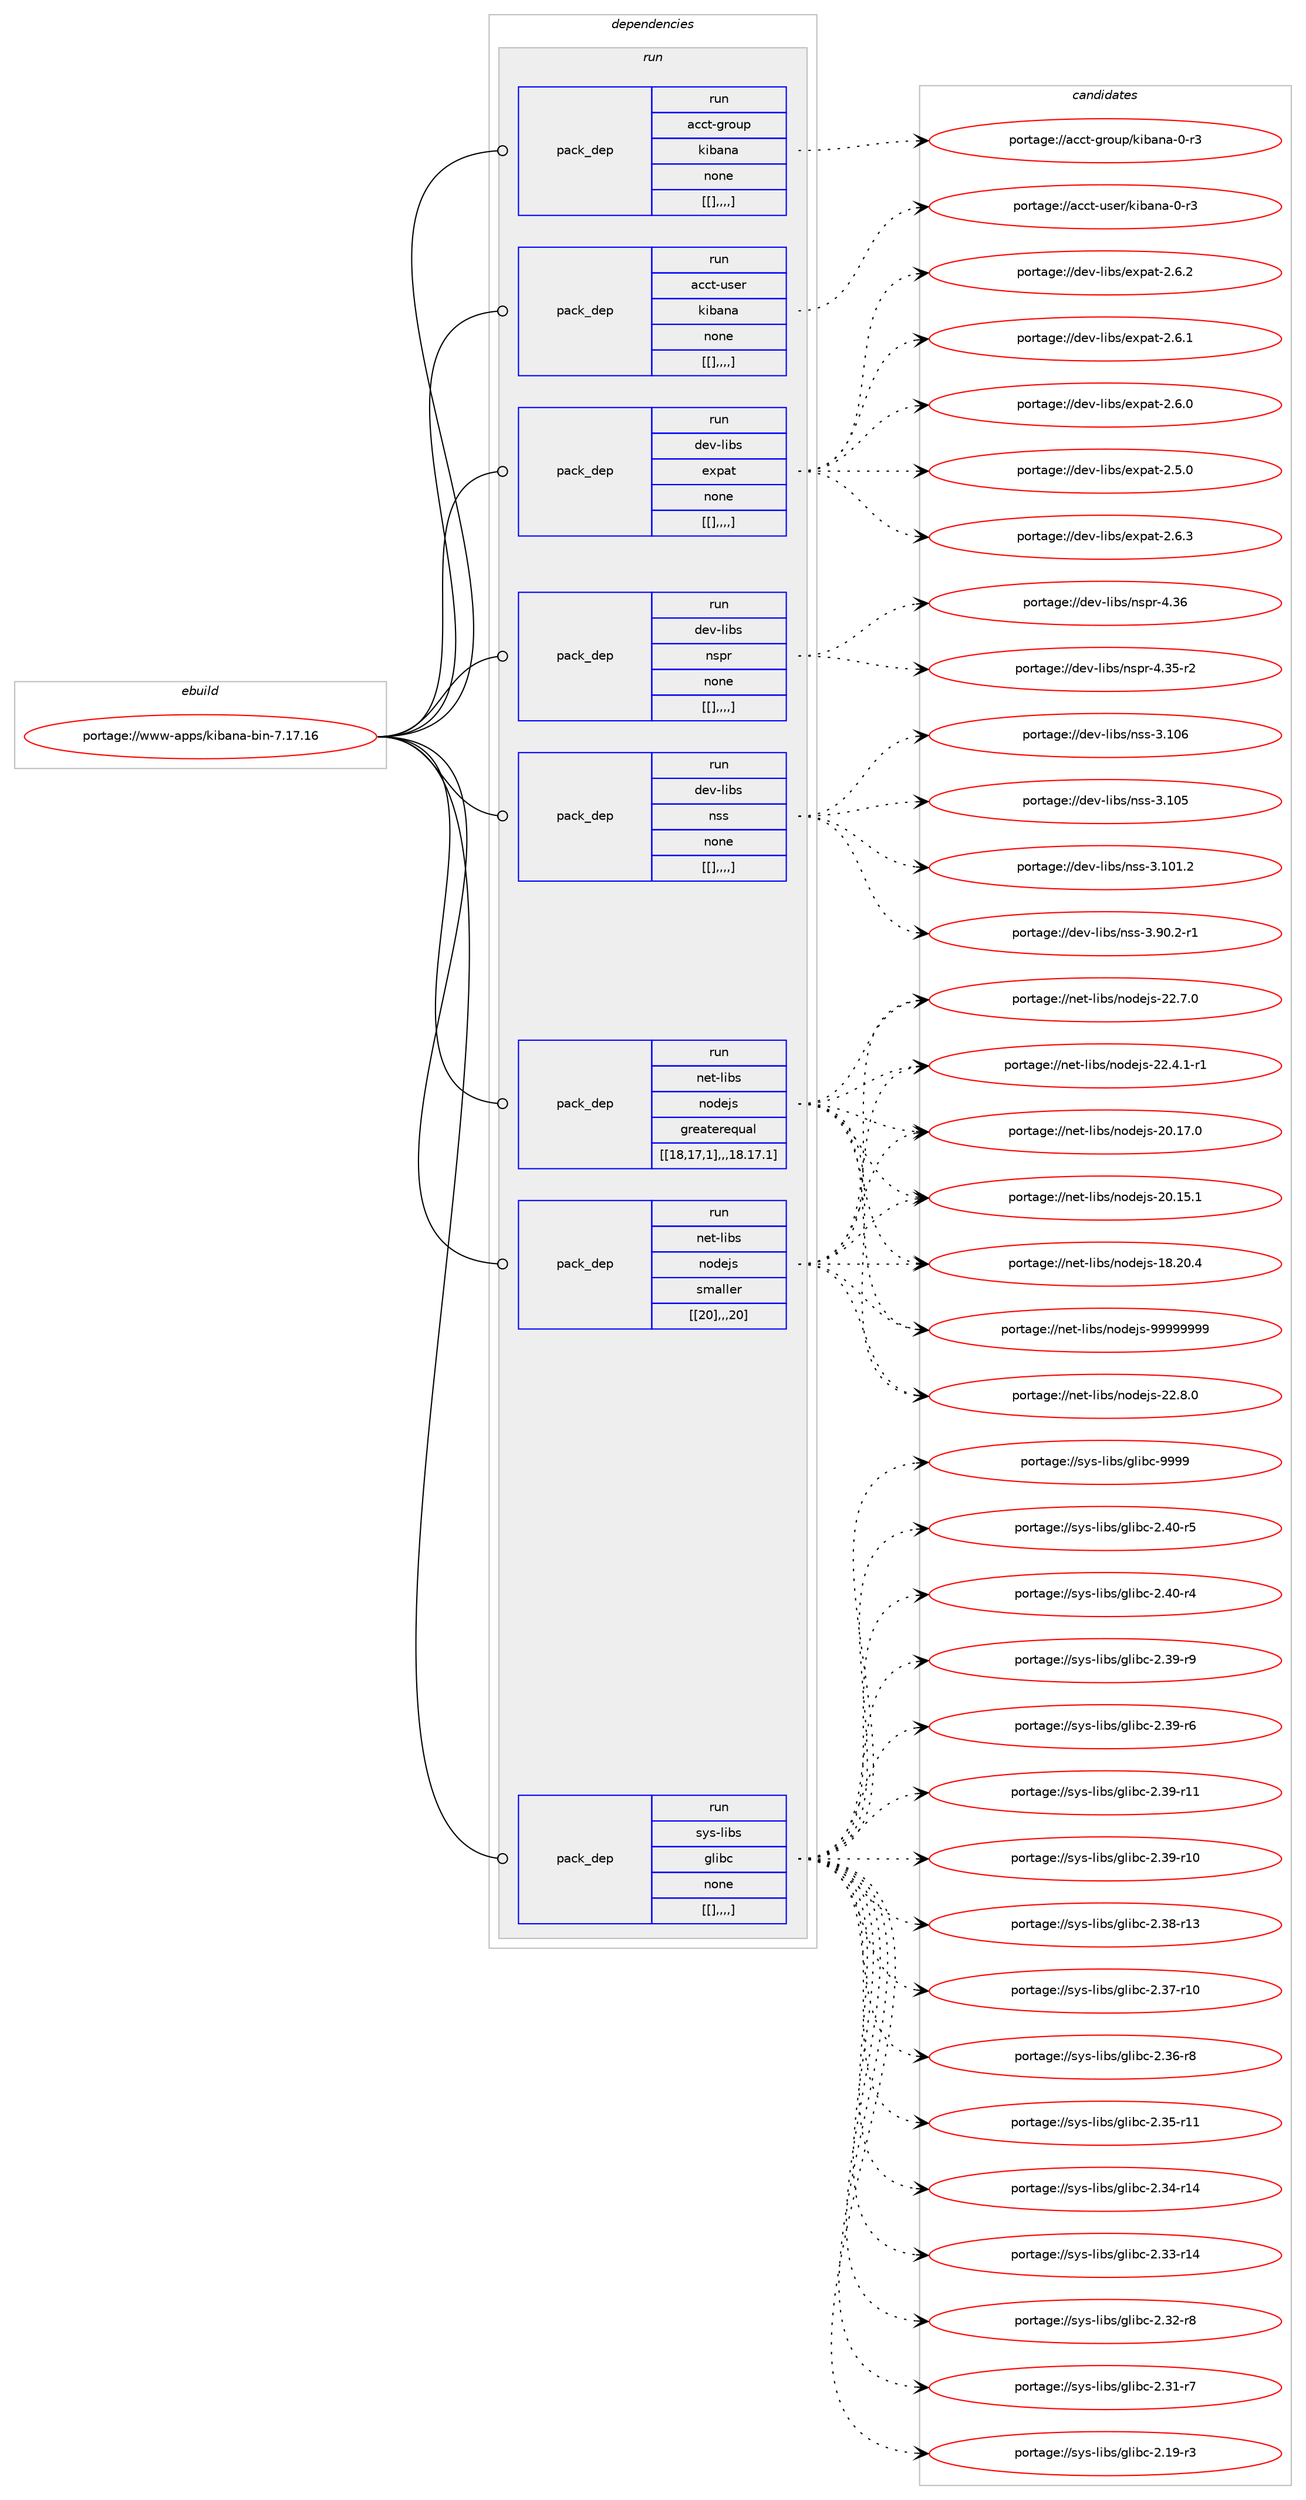 digraph prolog {

# *************
# Graph options
# *************

newrank=true;
concentrate=true;
compound=true;
graph [rankdir=LR,fontname=Helvetica,fontsize=10,ranksep=1.5];#, ranksep=2.5, nodesep=0.2];
edge  [arrowhead=vee];
node  [fontname=Helvetica,fontsize=10];

# **********
# The ebuild
# **********

subgraph cluster_leftcol {
color=gray;
label=<<i>ebuild</i>>;
id [label="portage://www-apps/kibana-bin-7.17.16", color=red, width=4, href="../www-apps/kibana-bin-7.17.16.svg"];
}

# ****************
# The dependencies
# ****************

subgraph cluster_midcol {
color=gray;
label=<<i>dependencies</i>>;
subgraph cluster_compile {
fillcolor="#eeeeee";
style=filled;
label=<<i>compile</i>>;
}
subgraph cluster_compileandrun {
fillcolor="#eeeeee";
style=filled;
label=<<i>compile and run</i>>;
}
subgraph cluster_run {
fillcolor="#eeeeee";
style=filled;
label=<<i>run</i>>;
subgraph pack341429 {
dependency471092 [label=<<TABLE BORDER="0" CELLBORDER="1" CELLSPACING="0" CELLPADDING="4" WIDTH="220"><TR><TD ROWSPAN="6" CELLPADDING="30">pack_dep</TD></TR><TR><TD WIDTH="110">run</TD></TR><TR><TD>acct-group</TD></TR><TR><TD>kibana</TD></TR><TR><TD>none</TD></TR><TR><TD>[[],,,,]</TD></TR></TABLE>>, shape=none, color=blue];
}
id:e -> dependency471092:w [weight=20,style="solid",arrowhead="odot"];
subgraph pack341442 {
dependency471111 [label=<<TABLE BORDER="0" CELLBORDER="1" CELLSPACING="0" CELLPADDING="4" WIDTH="220"><TR><TD ROWSPAN="6" CELLPADDING="30">pack_dep</TD></TR><TR><TD WIDTH="110">run</TD></TR><TR><TD>acct-user</TD></TR><TR><TD>kibana</TD></TR><TR><TD>none</TD></TR><TR><TD>[[],,,,]</TD></TR></TABLE>>, shape=none, color=blue];
}
id:e -> dependency471111:w [weight=20,style="solid",arrowhead="odot"];
subgraph pack341445 {
dependency471121 [label=<<TABLE BORDER="0" CELLBORDER="1" CELLSPACING="0" CELLPADDING="4" WIDTH="220"><TR><TD ROWSPAN="6" CELLPADDING="30">pack_dep</TD></TR><TR><TD WIDTH="110">run</TD></TR><TR><TD>dev-libs</TD></TR><TR><TD>expat</TD></TR><TR><TD>none</TD></TR><TR><TD>[[],,,,]</TD></TR></TABLE>>, shape=none, color=blue];
}
id:e -> dependency471121:w [weight=20,style="solid",arrowhead="odot"];
subgraph pack341462 {
dependency471149 [label=<<TABLE BORDER="0" CELLBORDER="1" CELLSPACING="0" CELLPADDING="4" WIDTH="220"><TR><TD ROWSPAN="6" CELLPADDING="30">pack_dep</TD></TR><TR><TD WIDTH="110">run</TD></TR><TR><TD>dev-libs</TD></TR><TR><TD>nspr</TD></TR><TR><TD>none</TD></TR><TR><TD>[[],,,,]</TD></TR></TABLE>>, shape=none, color=blue];
}
id:e -> dependency471149:w [weight=20,style="solid",arrowhead="odot"];
subgraph pack341476 {
dependency471159 [label=<<TABLE BORDER="0" CELLBORDER="1" CELLSPACING="0" CELLPADDING="4" WIDTH="220"><TR><TD ROWSPAN="6" CELLPADDING="30">pack_dep</TD></TR><TR><TD WIDTH="110">run</TD></TR><TR><TD>dev-libs</TD></TR><TR><TD>nss</TD></TR><TR><TD>none</TD></TR><TR><TD>[[],,,,]</TD></TR></TABLE>>, shape=none, color=blue];
}
id:e -> dependency471159:w [weight=20,style="solid",arrowhead="odot"];
subgraph pack341486 {
dependency471171 [label=<<TABLE BORDER="0" CELLBORDER="1" CELLSPACING="0" CELLPADDING="4" WIDTH="220"><TR><TD ROWSPAN="6" CELLPADDING="30">pack_dep</TD></TR><TR><TD WIDTH="110">run</TD></TR><TR><TD>net-libs</TD></TR><TR><TD>nodejs</TD></TR><TR><TD>greaterequal</TD></TR><TR><TD>[[18,17,1],,,18.17.1]</TD></TR></TABLE>>, shape=none, color=blue];
}
id:e -> dependency471171:w [weight=20,style="solid",arrowhead="odot"];
subgraph pack341499 {
dependency471211 [label=<<TABLE BORDER="0" CELLBORDER="1" CELLSPACING="0" CELLPADDING="4" WIDTH="220"><TR><TD ROWSPAN="6" CELLPADDING="30">pack_dep</TD></TR><TR><TD WIDTH="110">run</TD></TR><TR><TD>net-libs</TD></TR><TR><TD>nodejs</TD></TR><TR><TD>smaller</TD></TR><TR><TD>[[20],,,20]</TD></TR></TABLE>>, shape=none, color=blue];
}
id:e -> dependency471211:w [weight=20,style="solid",arrowhead="odot"];
subgraph pack341522 {
dependency471225 [label=<<TABLE BORDER="0" CELLBORDER="1" CELLSPACING="0" CELLPADDING="4" WIDTH="220"><TR><TD ROWSPAN="6" CELLPADDING="30">pack_dep</TD></TR><TR><TD WIDTH="110">run</TD></TR><TR><TD>sys-libs</TD></TR><TR><TD>glibc</TD></TR><TR><TD>none</TD></TR><TR><TD>[[],,,,]</TD></TR></TABLE>>, shape=none, color=blue];
}
id:e -> dependency471225:w [weight=20,style="solid",arrowhead="odot"];
}
}

# **************
# The candidates
# **************

subgraph cluster_choices {
rank=same;
color=gray;
label=<<i>candidates</i>>;

subgraph choice341293 {
color=black;
nodesep=1;
choice979999116451031141111171124710710598971109745484511451 [label="portage://acct-group/kibana-0-r3", color=red, width=4,href="../acct-group/kibana-0-r3.svg"];
dependency471092:e -> choice979999116451031141111171124710710598971109745484511451:w [style=dotted,weight="100"];
}
subgraph choice341300 {
color=black;
nodesep=1;
choice979999116451171151011144710710598971109745484511451 [label="portage://acct-user/kibana-0-r3", color=red, width=4,href="../acct-user/kibana-0-r3.svg"];
dependency471111:e -> choice979999116451171151011144710710598971109745484511451:w [style=dotted,weight="100"];
}
subgraph choice341305 {
color=black;
nodesep=1;
choice10010111845108105981154710112011297116455046544651 [label="portage://dev-libs/expat-2.6.3", color=red, width=4,href="../dev-libs/expat-2.6.3.svg"];
choice10010111845108105981154710112011297116455046544650 [label="portage://dev-libs/expat-2.6.2", color=red, width=4,href="../dev-libs/expat-2.6.2.svg"];
choice10010111845108105981154710112011297116455046544649 [label="portage://dev-libs/expat-2.6.1", color=red, width=4,href="../dev-libs/expat-2.6.1.svg"];
choice10010111845108105981154710112011297116455046544648 [label="portage://dev-libs/expat-2.6.0", color=red, width=4,href="../dev-libs/expat-2.6.0.svg"];
choice10010111845108105981154710112011297116455046534648 [label="portage://dev-libs/expat-2.5.0", color=red, width=4,href="../dev-libs/expat-2.5.0.svg"];
dependency471121:e -> choice10010111845108105981154710112011297116455046544651:w [style=dotted,weight="100"];
dependency471121:e -> choice10010111845108105981154710112011297116455046544650:w [style=dotted,weight="100"];
dependency471121:e -> choice10010111845108105981154710112011297116455046544649:w [style=dotted,weight="100"];
dependency471121:e -> choice10010111845108105981154710112011297116455046544648:w [style=dotted,weight="100"];
dependency471121:e -> choice10010111845108105981154710112011297116455046534648:w [style=dotted,weight="100"];
}
subgraph choice341314 {
color=black;
nodesep=1;
choice1001011184510810598115471101151121144552465154 [label="portage://dev-libs/nspr-4.36", color=red, width=4,href="../dev-libs/nspr-4.36.svg"];
choice10010111845108105981154711011511211445524651534511450 [label="portage://dev-libs/nspr-4.35-r2", color=red, width=4,href="../dev-libs/nspr-4.35-r2.svg"];
dependency471149:e -> choice1001011184510810598115471101151121144552465154:w [style=dotted,weight="100"];
dependency471149:e -> choice10010111845108105981154711011511211445524651534511450:w [style=dotted,weight="100"];
}
subgraph choice341322 {
color=black;
nodesep=1;
choice100101118451081059811547110115115455146494854 [label="portage://dev-libs/nss-3.106", color=red, width=4,href="../dev-libs/nss-3.106.svg"];
choice100101118451081059811547110115115455146494853 [label="portage://dev-libs/nss-3.105", color=red, width=4,href="../dev-libs/nss-3.105.svg"];
choice1001011184510810598115471101151154551464948494650 [label="portage://dev-libs/nss-3.101.2", color=red, width=4,href="../dev-libs/nss-3.101.2.svg"];
choice100101118451081059811547110115115455146574846504511449 [label="portage://dev-libs/nss-3.90.2-r1", color=red, width=4,href="../dev-libs/nss-3.90.2-r1.svg"];
dependency471159:e -> choice100101118451081059811547110115115455146494854:w [style=dotted,weight="100"];
dependency471159:e -> choice100101118451081059811547110115115455146494853:w [style=dotted,weight="100"];
dependency471159:e -> choice1001011184510810598115471101151154551464948494650:w [style=dotted,weight="100"];
dependency471159:e -> choice100101118451081059811547110115115455146574846504511449:w [style=dotted,weight="100"];
}
subgraph choice341329 {
color=black;
nodesep=1;
choice110101116451081059811547110111100101106115455757575757575757 [label="portage://net-libs/nodejs-99999999", color=red, width=4,href="../net-libs/nodejs-99999999.svg"];
choice11010111645108105981154711011110010110611545505046564648 [label="portage://net-libs/nodejs-22.8.0", color=red, width=4,href="../net-libs/nodejs-22.8.0.svg"];
choice11010111645108105981154711011110010110611545505046554648 [label="portage://net-libs/nodejs-22.7.0", color=red, width=4,href="../net-libs/nodejs-22.7.0.svg"];
choice110101116451081059811547110111100101106115455050465246494511449 [label="portage://net-libs/nodejs-22.4.1-r1", color=red, width=4,href="../net-libs/nodejs-22.4.1-r1.svg"];
choice1101011164510810598115471101111001011061154550484649554648 [label="portage://net-libs/nodejs-20.17.0", color=red, width=4,href="../net-libs/nodejs-20.17.0.svg"];
choice1101011164510810598115471101111001011061154550484649534649 [label="portage://net-libs/nodejs-20.15.1", color=red, width=4,href="../net-libs/nodejs-20.15.1.svg"];
choice1101011164510810598115471101111001011061154549564650484652 [label="portage://net-libs/nodejs-18.20.4", color=red, width=4,href="../net-libs/nodejs-18.20.4.svg"];
dependency471171:e -> choice110101116451081059811547110111100101106115455757575757575757:w [style=dotted,weight="100"];
dependency471171:e -> choice11010111645108105981154711011110010110611545505046564648:w [style=dotted,weight="100"];
dependency471171:e -> choice11010111645108105981154711011110010110611545505046554648:w [style=dotted,weight="100"];
dependency471171:e -> choice110101116451081059811547110111100101106115455050465246494511449:w [style=dotted,weight="100"];
dependency471171:e -> choice1101011164510810598115471101111001011061154550484649554648:w [style=dotted,weight="100"];
dependency471171:e -> choice1101011164510810598115471101111001011061154550484649534649:w [style=dotted,weight="100"];
dependency471171:e -> choice1101011164510810598115471101111001011061154549564650484652:w [style=dotted,weight="100"];
}
subgraph choice341335 {
color=black;
nodesep=1;
choice110101116451081059811547110111100101106115455757575757575757 [label="portage://net-libs/nodejs-99999999", color=red, width=4,href="../net-libs/nodejs-99999999.svg"];
choice11010111645108105981154711011110010110611545505046564648 [label="portage://net-libs/nodejs-22.8.0", color=red, width=4,href="../net-libs/nodejs-22.8.0.svg"];
choice11010111645108105981154711011110010110611545505046554648 [label="portage://net-libs/nodejs-22.7.0", color=red, width=4,href="../net-libs/nodejs-22.7.0.svg"];
choice110101116451081059811547110111100101106115455050465246494511449 [label="portage://net-libs/nodejs-22.4.1-r1", color=red, width=4,href="../net-libs/nodejs-22.4.1-r1.svg"];
choice1101011164510810598115471101111001011061154550484649554648 [label="portage://net-libs/nodejs-20.17.0", color=red, width=4,href="../net-libs/nodejs-20.17.0.svg"];
choice1101011164510810598115471101111001011061154550484649534649 [label="portage://net-libs/nodejs-20.15.1", color=red, width=4,href="../net-libs/nodejs-20.15.1.svg"];
choice1101011164510810598115471101111001011061154549564650484652 [label="portage://net-libs/nodejs-18.20.4", color=red, width=4,href="../net-libs/nodejs-18.20.4.svg"];
dependency471211:e -> choice110101116451081059811547110111100101106115455757575757575757:w [style=dotted,weight="100"];
dependency471211:e -> choice11010111645108105981154711011110010110611545505046564648:w [style=dotted,weight="100"];
dependency471211:e -> choice11010111645108105981154711011110010110611545505046554648:w [style=dotted,weight="100"];
dependency471211:e -> choice110101116451081059811547110111100101106115455050465246494511449:w [style=dotted,weight="100"];
dependency471211:e -> choice1101011164510810598115471101111001011061154550484649554648:w [style=dotted,weight="100"];
dependency471211:e -> choice1101011164510810598115471101111001011061154550484649534649:w [style=dotted,weight="100"];
dependency471211:e -> choice1101011164510810598115471101111001011061154549564650484652:w [style=dotted,weight="100"];
}
subgraph choice341339 {
color=black;
nodesep=1;
choice11512111545108105981154710310810598994557575757 [label="portage://sys-libs/glibc-9999", color=red, width=4,href="../sys-libs/glibc-9999.svg"];
choice115121115451081059811547103108105989945504652484511453 [label="portage://sys-libs/glibc-2.40-r5", color=red, width=4,href="../sys-libs/glibc-2.40-r5.svg"];
choice115121115451081059811547103108105989945504652484511452 [label="portage://sys-libs/glibc-2.40-r4", color=red, width=4,href="../sys-libs/glibc-2.40-r4.svg"];
choice115121115451081059811547103108105989945504651574511457 [label="portage://sys-libs/glibc-2.39-r9", color=red, width=4,href="../sys-libs/glibc-2.39-r9.svg"];
choice115121115451081059811547103108105989945504651574511454 [label="portage://sys-libs/glibc-2.39-r6", color=red, width=4,href="../sys-libs/glibc-2.39-r6.svg"];
choice11512111545108105981154710310810598994550465157451144949 [label="portage://sys-libs/glibc-2.39-r11", color=red, width=4,href="../sys-libs/glibc-2.39-r11.svg"];
choice11512111545108105981154710310810598994550465157451144948 [label="portage://sys-libs/glibc-2.39-r10", color=red, width=4,href="../sys-libs/glibc-2.39-r10.svg"];
choice11512111545108105981154710310810598994550465156451144951 [label="portage://sys-libs/glibc-2.38-r13", color=red, width=4,href="../sys-libs/glibc-2.38-r13.svg"];
choice11512111545108105981154710310810598994550465155451144948 [label="portage://sys-libs/glibc-2.37-r10", color=red, width=4,href="../sys-libs/glibc-2.37-r10.svg"];
choice115121115451081059811547103108105989945504651544511456 [label="portage://sys-libs/glibc-2.36-r8", color=red, width=4,href="../sys-libs/glibc-2.36-r8.svg"];
choice11512111545108105981154710310810598994550465153451144949 [label="portage://sys-libs/glibc-2.35-r11", color=red, width=4,href="../sys-libs/glibc-2.35-r11.svg"];
choice11512111545108105981154710310810598994550465152451144952 [label="portage://sys-libs/glibc-2.34-r14", color=red, width=4,href="../sys-libs/glibc-2.34-r14.svg"];
choice11512111545108105981154710310810598994550465151451144952 [label="portage://sys-libs/glibc-2.33-r14", color=red, width=4,href="../sys-libs/glibc-2.33-r14.svg"];
choice115121115451081059811547103108105989945504651504511456 [label="portage://sys-libs/glibc-2.32-r8", color=red, width=4,href="../sys-libs/glibc-2.32-r8.svg"];
choice115121115451081059811547103108105989945504651494511455 [label="portage://sys-libs/glibc-2.31-r7", color=red, width=4,href="../sys-libs/glibc-2.31-r7.svg"];
choice115121115451081059811547103108105989945504649574511451 [label="portage://sys-libs/glibc-2.19-r3", color=red, width=4,href="../sys-libs/glibc-2.19-r3.svg"];
dependency471225:e -> choice11512111545108105981154710310810598994557575757:w [style=dotted,weight="100"];
dependency471225:e -> choice115121115451081059811547103108105989945504652484511453:w [style=dotted,weight="100"];
dependency471225:e -> choice115121115451081059811547103108105989945504652484511452:w [style=dotted,weight="100"];
dependency471225:e -> choice115121115451081059811547103108105989945504651574511457:w [style=dotted,weight="100"];
dependency471225:e -> choice115121115451081059811547103108105989945504651574511454:w [style=dotted,weight="100"];
dependency471225:e -> choice11512111545108105981154710310810598994550465157451144949:w [style=dotted,weight="100"];
dependency471225:e -> choice11512111545108105981154710310810598994550465157451144948:w [style=dotted,weight="100"];
dependency471225:e -> choice11512111545108105981154710310810598994550465156451144951:w [style=dotted,weight="100"];
dependency471225:e -> choice11512111545108105981154710310810598994550465155451144948:w [style=dotted,weight="100"];
dependency471225:e -> choice115121115451081059811547103108105989945504651544511456:w [style=dotted,weight="100"];
dependency471225:e -> choice11512111545108105981154710310810598994550465153451144949:w [style=dotted,weight="100"];
dependency471225:e -> choice11512111545108105981154710310810598994550465152451144952:w [style=dotted,weight="100"];
dependency471225:e -> choice11512111545108105981154710310810598994550465151451144952:w [style=dotted,weight="100"];
dependency471225:e -> choice115121115451081059811547103108105989945504651504511456:w [style=dotted,weight="100"];
dependency471225:e -> choice115121115451081059811547103108105989945504651494511455:w [style=dotted,weight="100"];
dependency471225:e -> choice115121115451081059811547103108105989945504649574511451:w [style=dotted,weight="100"];
}
}

}
